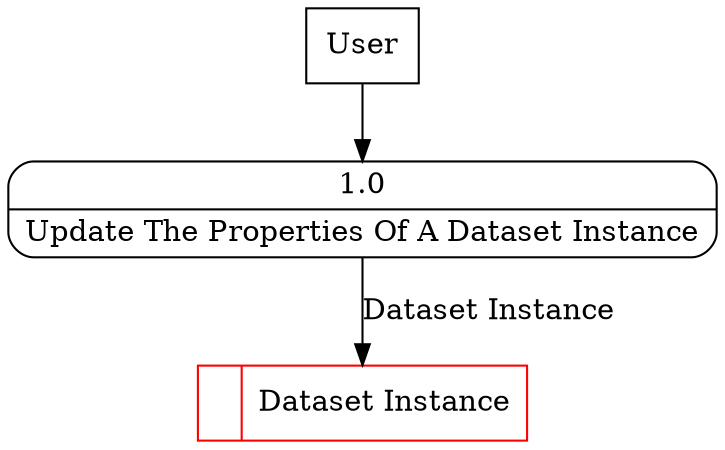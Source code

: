 digraph dfd2{ 
node[shape=record]
200 [label="<f0>  |<f1> Dataset Instance " color=red];
201 [label="User" shape=box];
202 [label="{<f0> 1.0|<f1> Update The Properties Of A Dataset Instance }" shape=Mrecord];
201 -> 202
202 -> 200 [label="Dataset Instance"]
}